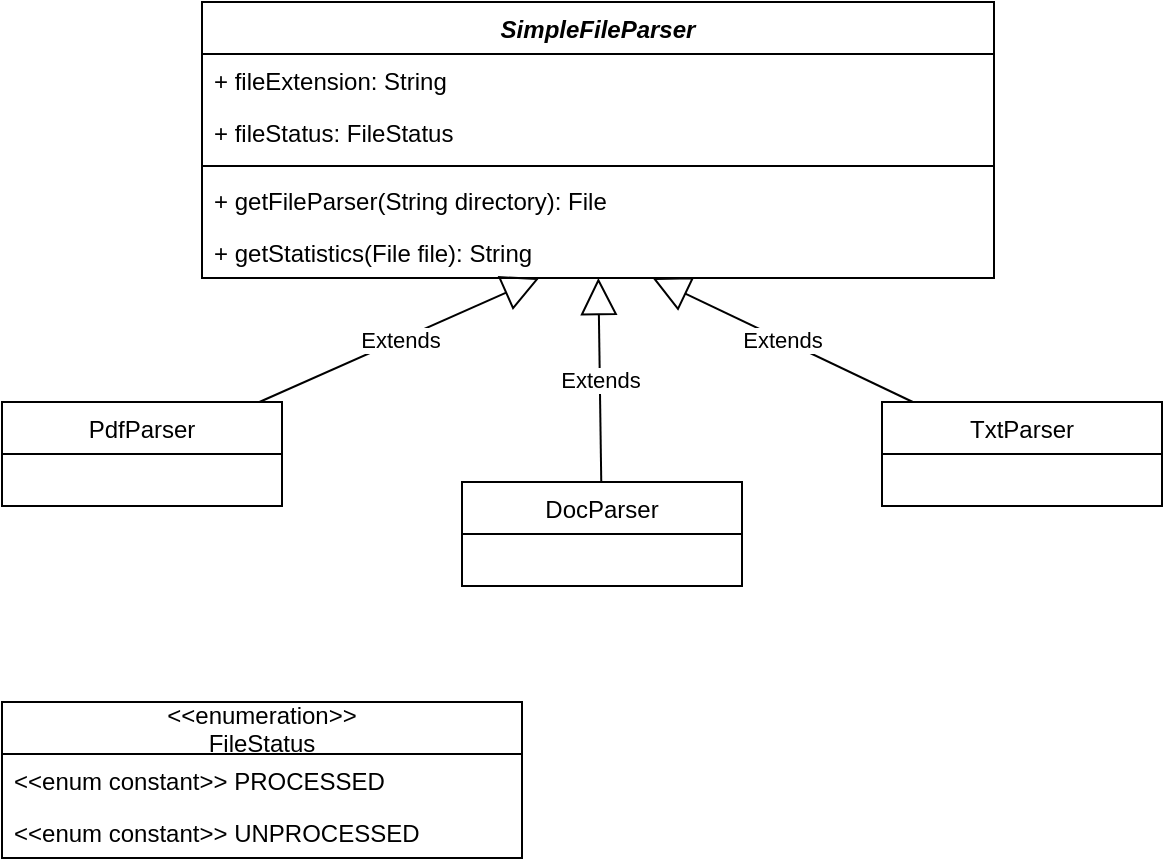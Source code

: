<mxfile version="16.6.5" type="github">
  <diagram id="C5RBs43oDa-KdzZeNtuy" name="Page-1">
    <mxGraphModel dx="1370" dy="805" grid="1" gridSize="10" guides="1" tooltips="1" connect="1" arrows="1" fold="1" page="1" pageScale="1" pageWidth="827" pageHeight="1169" math="0" shadow="0">
      <root>
        <mxCell id="WIyWlLk6GJQsqaUBKTNV-0" />
        <mxCell id="WIyWlLk6GJQsqaUBKTNV-1" parent="WIyWlLk6GJQsqaUBKTNV-0" />
        <mxCell id="2iSGDTpmSLMeSg-ngQAq-27" value="PdfParser" style="swimlane;fontStyle=0;childLayout=stackLayout;horizontal=1;startSize=26;fillColor=none;horizontalStack=0;resizeParent=1;resizeParentMax=0;resizeLast=0;collapsible=1;marginBottom=0;" vertex="1" parent="WIyWlLk6GJQsqaUBKTNV-1">
          <mxGeometry x="100" y="310" width="140" height="52" as="geometry" />
        </mxCell>
        <mxCell id="2iSGDTpmSLMeSg-ngQAq-31" value="DocParser" style="swimlane;fontStyle=0;childLayout=stackLayout;horizontal=1;startSize=26;fillColor=none;horizontalStack=0;resizeParent=1;resizeParentMax=0;resizeLast=0;collapsible=1;marginBottom=0;" vertex="1" parent="WIyWlLk6GJQsqaUBKTNV-1">
          <mxGeometry x="330" y="350" width="140" height="52" as="geometry" />
        </mxCell>
        <mxCell id="2iSGDTpmSLMeSg-ngQAq-33" value="TxtParser" style="swimlane;fontStyle=0;childLayout=stackLayout;horizontal=1;startSize=26;fillColor=none;horizontalStack=0;resizeParent=1;resizeParentMax=0;resizeLast=0;collapsible=1;marginBottom=0;" vertex="1" parent="WIyWlLk6GJQsqaUBKTNV-1">
          <mxGeometry x="540" y="310" width="140" height="52" as="geometry" />
        </mxCell>
        <mxCell id="2iSGDTpmSLMeSg-ngQAq-40" value="&lt;&lt;enumeration&gt;&gt;&#xa;FileStatus" style="swimlane;fontStyle=0;childLayout=stackLayout;horizontal=1;startSize=26;fillColor=none;horizontalStack=0;resizeParent=1;resizeParentMax=0;resizeLast=0;collapsible=1;marginBottom=0;" vertex="1" parent="WIyWlLk6GJQsqaUBKTNV-1">
          <mxGeometry x="100" y="460" width="260" height="78" as="geometry" />
        </mxCell>
        <mxCell id="2iSGDTpmSLMeSg-ngQAq-41" value="&lt;&lt;enum constant&gt;&gt; PROCESSED" style="text;strokeColor=none;fillColor=none;align=left;verticalAlign=top;spacingLeft=4;spacingRight=4;overflow=hidden;rotatable=0;points=[[0,0.5],[1,0.5]];portConstraint=eastwest;" vertex="1" parent="2iSGDTpmSLMeSg-ngQAq-40">
          <mxGeometry y="26" width="260" height="26" as="geometry" />
        </mxCell>
        <mxCell id="2iSGDTpmSLMeSg-ngQAq-42" value="&lt;&lt;enum constant&gt;&gt; UNPROCESSED" style="text;strokeColor=none;fillColor=none;align=left;verticalAlign=top;spacingLeft=4;spacingRight=4;overflow=hidden;rotatable=0;points=[[0,0.5],[1,0.5]];portConstraint=eastwest;" vertex="1" parent="2iSGDTpmSLMeSg-ngQAq-40">
          <mxGeometry y="52" width="260" height="26" as="geometry" />
        </mxCell>
        <mxCell id="2iSGDTpmSLMeSg-ngQAq-48" value="SimpleFileParser" style="swimlane;fontStyle=3;align=center;verticalAlign=top;childLayout=stackLayout;horizontal=1;startSize=26;horizontalStack=0;resizeParent=1;resizeParentMax=0;resizeLast=0;collapsible=1;marginBottom=0;" vertex="1" parent="WIyWlLk6GJQsqaUBKTNV-1">
          <mxGeometry x="200" y="110" width="396" height="138" as="geometry" />
        </mxCell>
        <mxCell id="2iSGDTpmSLMeSg-ngQAq-49" value="+ fileExtension: String" style="text;strokeColor=none;fillColor=none;align=left;verticalAlign=top;spacingLeft=4;spacingRight=4;overflow=hidden;rotatable=0;points=[[0,0.5],[1,0.5]];portConstraint=eastwest;" vertex="1" parent="2iSGDTpmSLMeSg-ngQAq-48">
          <mxGeometry y="26" width="396" height="26" as="geometry" />
        </mxCell>
        <mxCell id="2iSGDTpmSLMeSg-ngQAq-53" value="+ fileStatus: FileStatus" style="text;strokeColor=none;fillColor=none;align=left;verticalAlign=top;spacingLeft=4;spacingRight=4;overflow=hidden;rotatable=0;points=[[0,0.5],[1,0.5]];portConstraint=eastwest;" vertex="1" parent="2iSGDTpmSLMeSg-ngQAq-48">
          <mxGeometry y="52" width="396" height="26" as="geometry" />
        </mxCell>
        <mxCell id="2iSGDTpmSLMeSg-ngQAq-50" value="" style="line;strokeWidth=1;fillColor=none;align=left;verticalAlign=middle;spacingTop=-1;spacingLeft=3;spacingRight=3;rotatable=0;labelPosition=right;points=[];portConstraint=eastwest;" vertex="1" parent="2iSGDTpmSLMeSg-ngQAq-48">
          <mxGeometry y="78" width="396" height="8" as="geometry" />
        </mxCell>
        <mxCell id="2iSGDTpmSLMeSg-ngQAq-51" value="+ getFileParser(String directory): File" style="text;strokeColor=none;fillColor=none;align=left;verticalAlign=top;spacingLeft=4;spacingRight=4;overflow=hidden;rotatable=0;points=[[0,0.5],[1,0.5]];portConstraint=eastwest;" vertex="1" parent="2iSGDTpmSLMeSg-ngQAq-48">
          <mxGeometry y="86" width="396" height="26" as="geometry" />
        </mxCell>
        <mxCell id="2iSGDTpmSLMeSg-ngQAq-52" value="+ getStatistics(File file): String" style="text;strokeColor=none;fillColor=none;align=left;verticalAlign=top;spacingLeft=4;spacingRight=4;overflow=hidden;rotatable=0;points=[[0,0.5],[1,0.5]];portConstraint=eastwest;" vertex="1" parent="2iSGDTpmSLMeSg-ngQAq-48">
          <mxGeometry y="112" width="396" height="26" as="geometry" />
        </mxCell>
        <mxCell id="2iSGDTpmSLMeSg-ngQAq-54" value="Extends" style="endArrow=block;endSize=16;endFill=0;html=1;rounded=0;" edge="1" parent="WIyWlLk6GJQsqaUBKTNV-1" source="2iSGDTpmSLMeSg-ngQAq-27" target="2iSGDTpmSLMeSg-ngQAq-52">
          <mxGeometry width="160" relative="1" as="geometry">
            <mxPoint x="110" y="280" as="sourcePoint" />
            <mxPoint x="270" y="280" as="targetPoint" />
          </mxGeometry>
        </mxCell>
        <mxCell id="2iSGDTpmSLMeSg-ngQAq-55" value="Extends" style="endArrow=block;endSize=16;endFill=0;html=1;rounded=0;" edge="1" parent="WIyWlLk6GJQsqaUBKTNV-1" source="2iSGDTpmSLMeSg-ngQAq-31" target="2iSGDTpmSLMeSg-ngQAq-52">
          <mxGeometry width="160" relative="1" as="geometry">
            <mxPoint x="380.003" y="320" as="sourcePoint" />
            <mxPoint x="519.963" y="258" as="targetPoint" />
          </mxGeometry>
        </mxCell>
        <mxCell id="2iSGDTpmSLMeSg-ngQAq-56" value="Extends" style="endArrow=block;endSize=16;endFill=0;html=1;rounded=0;" edge="1" parent="WIyWlLk6GJQsqaUBKTNV-1" source="2iSGDTpmSLMeSg-ngQAq-33" target="2iSGDTpmSLMeSg-ngQAq-52">
          <mxGeometry width="160" relative="1" as="geometry">
            <mxPoint x="581.324" y="352" as="sourcePoint" />
            <mxPoint x="579.999" y="250" as="targetPoint" />
          </mxGeometry>
        </mxCell>
      </root>
    </mxGraphModel>
  </diagram>
</mxfile>
